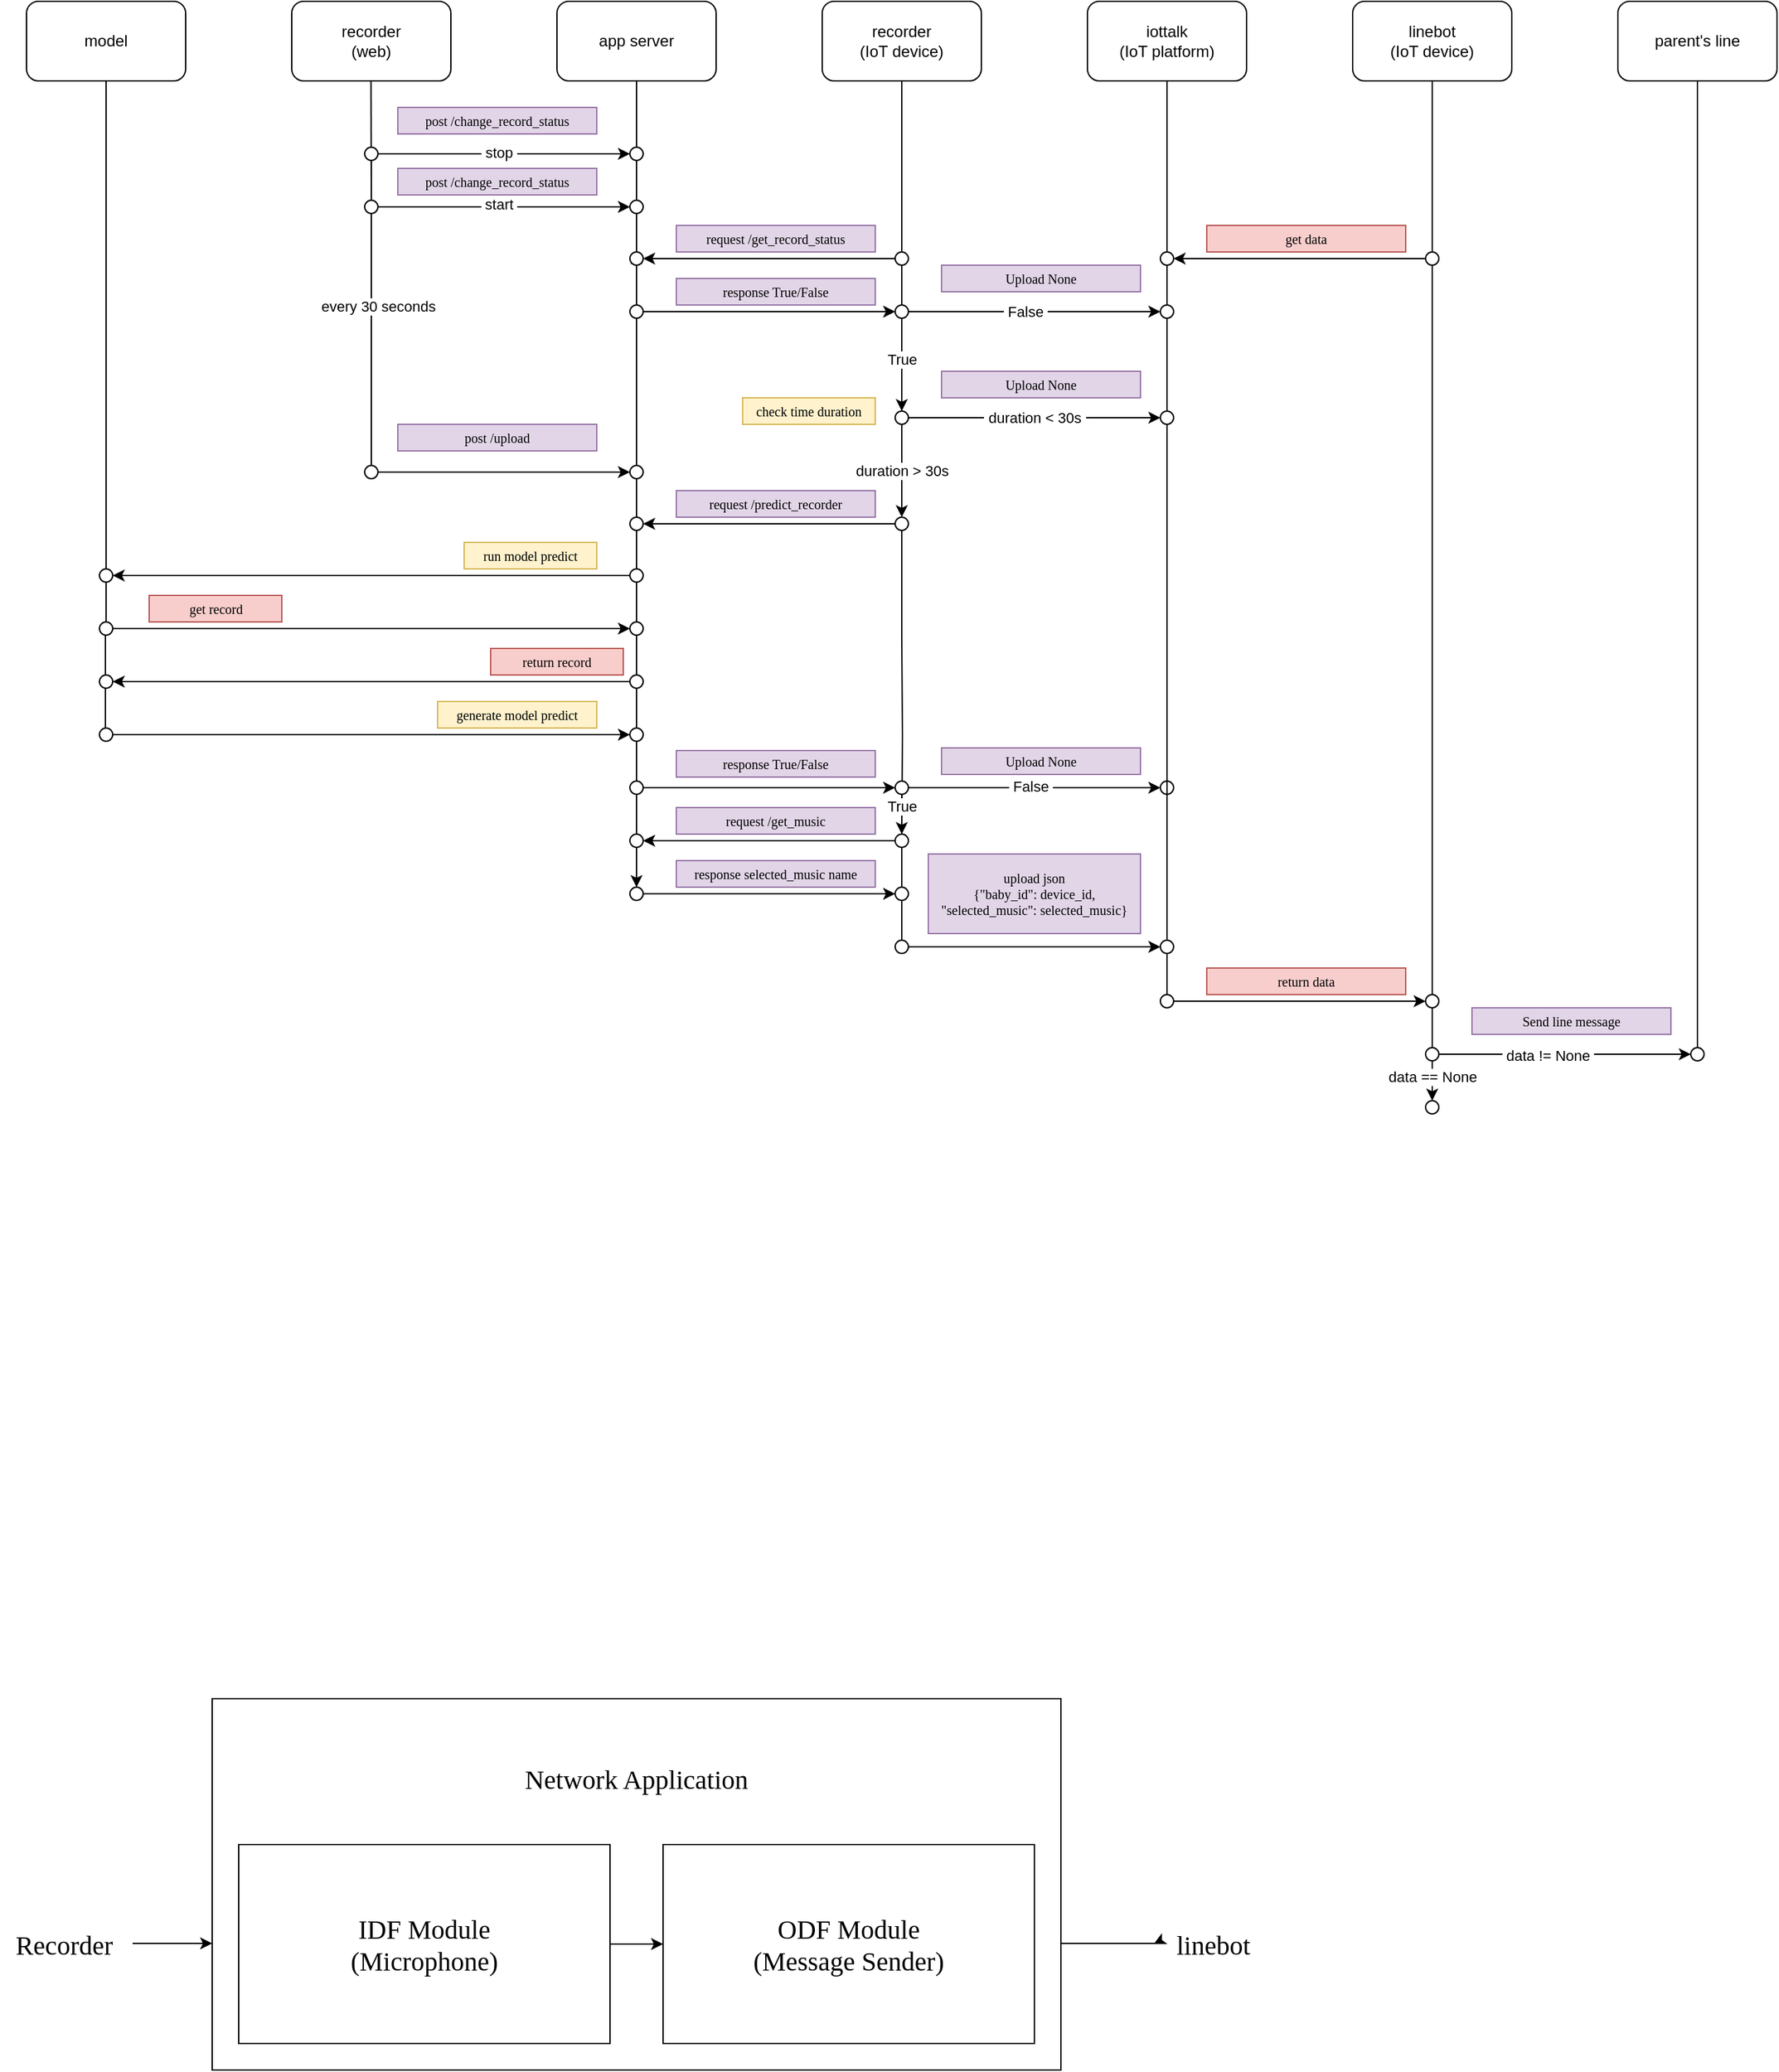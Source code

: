 <mxfile version="22.1.16" type="github">
  <diagram name="第 1 页" id="AM1pOyDXr0xeCYtkoIV7">
    <mxGraphModel dx="1816" dy="514" grid="1" gridSize="10" guides="1" tooltips="1" connect="1" arrows="1" fold="1" page="1" pageScale="1" pageWidth="827" pageHeight="1169" math="0" shadow="0">
      <root>
        <mxCell id="0" />
        <mxCell id="1" parent="0" />
        <mxCell id="ZWByFL8Ro4nNfFt7e3Mq-237" style="edgeStyle=orthogonalEdgeStyle;rounded=0;orthogonalLoop=1;jettySize=auto;html=1;exitX=0.5;exitY=1;exitDx=0;exitDy=0;entryX=0.5;entryY=0;entryDx=0;entryDy=0;endArrow=none;endFill=0;" parent="1" source="ZWByFL8Ro4nNfFt7e3Mq-28" target="ZWByFL8Ro4nNfFt7e3Mq-206" edge="1">
          <mxGeometry relative="1" as="geometry" />
        </mxCell>
        <mxCell id="ZWByFL8Ro4nNfFt7e3Mq-2" value="recorder&lt;br&gt;(IoT device)" style="rounded=1;whiteSpace=wrap;html=1;" parent="1" vertex="1">
          <mxGeometry x="140" y="120" width="120" height="60" as="geometry" />
        </mxCell>
        <mxCell id="ZWByFL8Ro4nNfFt7e3Mq-3" value="iottalk&lt;br&gt;(IoT platform)" style="rounded=1;whiteSpace=wrap;html=1;" parent="1" vertex="1">
          <mxGeometry x="340" y="120" width="120" height="60" as="geometry" />
        </mxCell>
        <mxCell id="ZWByFL8Ro4nNfFt7e3Mq-5" value="linebot&lt;br&gt;(IoT device)" style="rounded=1;whiteSpace=wrap;html=1;" parent="1" vertex="1">
          <mxGeometry x="540" y="120" width="120" height="60" as="geometry" />
        </mxCell>
        <mxCell id="ZWByFL8Ro4nNfFt7e3Mq-7" value="parent&#39;s line" style="rounded=1;whiteSpace=wrap;html=1;" parent="1" vertex="1">
          <mxGeometry x="740" y="120" width="120" height="60" as="geometry" />
        </mxCell>
        <mxCell id="ZWByFL8Ro4nNfFt7e3Mq-9" value="" style="endArrow=none;html=1;rounded=0;entryX=0.5;entryY=1;entryDx=0;entryDy=0;" parent="1" source="ZWByFL8Ro4nNfFt7e3Mq-144" target="ZWByFL8Ro4nNfFt7e3Mq-3" edge="1">
          <mxGeometry width="50" height="50" relative="1" as="geometry">
            <mxPoint x="400" y="360" as="sourcePoint" />
            <mxPoint x="410" y="190" as="targetPoint" />
          </mxGeometry>
        </mxCell>
        <mxCell id="ZWByFL8Ro4nNfFt7e3Mq-12" value="" style="endArrow=none;html=1;rounded=0;entryX=0.5;entryY=1;entryDx=0;entryDy=0;" parent="1" source="ZWByFL8Ro4nNfFt7e3Mq-14" edge="1">
          <mxGeometry width="50" height="50" relative="1" as="geometry">
            <mxPoint x="200" y="360" as="sourcePoint" />
            <mxPoint x="200" y="180" as="targetPoint" />
          </mxGeometry>
        </mxCell>
        <mxCell id="ZWByFL8Ro4nNfFt7e3Mq-32" value="" style="edgeStyle=orthogonalEdgeStyle;rounded=0;orthogonalLoop=1;jettySize=auto;html=1;" parent="1" source="ZWByFL8Ro4nNfFt7e3Mq-14" target="ZWByFL8Ro4nNfFt7e3Mq-31" edge="1">
          <mxGeometry relative="1" as="geometry" />
        </mxCell>
        <mxCell id="ZWByFL8Ro4nNfFt7e3Mq-14" value="" style="ellipse;whiteSpace=wrap;html=1;aspect=fixed;" parent="1" vertex="1">
          <mxGeometry x="195" y="309" width="10" height="10" as="geometry" />
        </mxCell>
        <mxCell id="ZWByFL8Ro4nNfFt7e3Mq-17" value="" style="endArrow=none;html=1;rounded=0;entryX=0.5;entryY=1;entryDx=0;entryDy=0;" parent="1" source="ZWByFL8Ro4nNfFt7e3Mq-124" target="ZWByFL8Ro4nNfFt7e3Mq-15" edge="1">
          <mxGeometry width="50" height="50" relative="1" as="geometry">
            <mxPoint x="400" y="398" as="sourcePoint" />
            <mxPoint x="400" y="298" as="targetPoint" />
          </mxGeometry>
        </mxCell>
        <mxCell id="ZWByFL8Ro4nNfFt7e3Mq-183" value="" style="edgeStyle=orthogonalEdgeStyle;rounded=0;orthogonalLoop=1;jettySize=auto;html=1;" parent="1" source="ZWByFL8Ro4nNfFt7e3Mq-15" target="ZWByFL8Ro4nNfFt7e3Mq-182" edge="1">
          <mxGeometry relative="1" as="geometry" />
        </mxCell>
        <mxCell id="ZWByFL8Ro4nNfFt7e3Mq-15" value="" style="ellipse;whiteSpace=wrap;html=1;aspect=fixed;" parent="1" vertex="1">
          <mxGeometry x="395" y="869" width="10" height="10" as="geometry" />
        </mxCell>
        <mxCell id="ZWByFL8Ro4nNfFt7e3Mq-18" value="app server" style="rounded=1;whiteSpace=wrap;html=1;" parent="1" vertex="1">
          <mxGeometry x="-60" y="120" width="120" height="60" as="geometry" />
        </mxCell>
        <mxCell id="ZWByFL8Ro4nNfFt7e3Mq-22" value="" style="endArrow=none;html=1;rounded=0;entryX=0.5;entryY=1;entryDx=0;entryDy=0;" parent="1" source="ZWByFL8Ro4nNfFt7e3Mq-201" edge="1">
          <mxGeometry width="50" height="50" relative="1" as="geometry">
            <mxPoint y="290" as="sourcePoint" />
            <mxPoint y="180" as="targetPoint" />
          </mxGeometry>
        </mxCell>
        <mxCell id="ZWByFL8Ro4nNfFt7e3Mq-23" value="" style="endArrow=none;html=1;rounded=0;entryX=0.5;entryY=1;entryDx=0;entryDy=0;" parent="1" source="ZWByFL8Ro4nNfFt7e3Mq-207" target="ZWByFL8Ro4nNfFt7e3Mq-24" edge="1">
          <mxGeometry width="50" height="50" relative="1" as="geometry">
            <mxPoint y="589" as="sourcePoint" />
            <mxPoint y="259" as="targetPoint" />
          </mxGeometry>
        </mxCell>
        <mxCell id="ZWByFL8Ro4nNfFt7e3Mq-38" value="" style="edgeStyle=orthogonalEdgeStyle;rounded=0;orthogonalLoop=1;jettySize=auto;html=1;" parent="1" source="ZWByFL8Ro4nNfFt7e3Mq-24" target="ZWByFL8Ro4nNfFt7e3Mq-37" edge="1">
          <mxGeometry relative="1" as="geometry" />
        </mxCell>
        <mxCell id="ZWByFL8Ro4nNfFt7e3Mq-25" value="recorder&lt;br&gt;(web)" style="rounded=1;whiteSpace=wrap;html=1;" parent="1" vertex="1">
          <mxGeometry x="-260" y="120" width="120" height="60" as="geometry" />
        </mxCell>
        <mxCell id="ZWByFL8Ro4nNfFt7e3Mq-27" value="" style="endArrow=none;html=1;rounded=0;entryX=0.5;entryY=1;entryDx=0;entryDy=0;" parent="1" source="ZWByFL8Ro4nNfFt7e3Mq-28" edge="1">
          <mxGeometry width="50" height="50" relative="1" as="geometry">
            <mxPoint x="-200" y="360" as="sourcePoint" />
            <mxPoint x="-200.24" y="180" as="targetPoint" />
          </mxGeometry>
        </mxCell>
        <mxCell id="ZWByFL8Ro4nNfFt7e3Mq-33" value="" style="endArrow=none;html=1;rounded=0;entryX=0.5;entryY=1;entryDx=0;entryDy=0;" parent="1" source="ZWByFL8Ro4nNfFt7e3Mq-24" target="ZWByFL8Ro4nNfFt7e3Mq-31" edge="1">
          <mxGeometry width="50" height="50" relative="1" as="geometry">
            <mxPoint y="369" as="sourcePoint" />
            <mxPoint y="259" as="targetPoint" />
          </mxGeometry>
        </mxCell>
        <mxCell id="ZWByFL8Ro4nNfFt7e3Mq-43" style="edgeStyle=orthogonalEdgeStyle;rounded=0;orthogonalLoop=1;jettySize=auto;html=1;exitX=0;exitY=1;exitDx=0;exitDy=0;" parent="1" source="ZWByFL8Ro4nNfFt7e3Mq-31" edge="1">
          <mxGeometry relative="1" as="geometry">
            <mxPoint y="309" as="targetPoint" />
          </mxGeometry>
        </mxCell>
        <mxCell id="ZWByFL8Ro4nNfFt7e3Mq-31" value="" style="ellipse;whiteSpace=wrap;html=1;aspect=fixed;" parent="1" vertex="1">
          <mxGeometry x="-5" y="309" width="10" height="10" as="geometry" />
        </mxCell>
        <mxCell id="ZWByFL8Ro4nNfFt7e3Mq-36" value="request&amp;nbsp;/get_record_status" style="rounded=0;whiteSpace=wrap;html=1;fillColor=#e1d5e7;strokeColor=#9673a6;fontFamily=Comic Sans MS;fontSize=10;" parent="1" vertex="1">
          <mxGeometry x="30" y="289" width="150" height="20" as="geometry" />
        </mxCell>
        <mxCell id="ZWByFL8Ro4nNfFt7e3Mq-41" value="" style="rounded=0;orthogonalLoop=1;jettySize=auto;html=1;endArrow=none;endFill=0;" parent="1" source="ZWByFL8Ro4nNfFt7e3Mq-37" target="ZWByFL8Ro4nNfFt7e3Mq-40" edge="1">
          <mxGeometry relative="1" as="geometry" />
        </mxCell>
        <mxCell id="ZWByFL8Ro4nNfFt7e3Mq-47" value="" style="edgeStyle=orthogonalEdgeStyle;rounded=0;orthogonalLoop=1;jettySize=auto;html=1;" parent="1" source="ZWByFL8Ro4nNfFt7e3Mq-37" target="ZWByFL8Ro4nNfFt7e3Mq-40" edge="1">
          <mxGeometry relative="1" as="geometry" />
        </mxCell>
        <mxCell id="ZWByFL8Ro4nNfFt7e3Mq-48" value="&amp;nbsp;True&amp;nbsp;" style="edgeLabel;html=1;align=center;verticalAlign=middle;resizable=0;points=[];" parent="ZWByFL8Ro4nNfFt7e3Mq-47" vertex="1" connectable="0">
          <mxGeometry x="0.286" y="-1" relative="1" as="geometry">
            <mxPoint x="1" y="-14" as="offset" />
          </mxGeometry>
        </mxCell>
        <mxCell id="ZWByFL8Ro4nNfFt7e3Mq-173" style="edgeStyle=orthogonalEdgeStyle;rounded=0;orthogonalLoop=1;jettySize=auto;html=1;entryX=0.5;entryY=1;entryDx=0;entryDy=0;endArrow=none;endFill=0;" parent="1" source="ZWByFL8Ro4nNfFt7e3Mq-37" target="ZWByFL8Ro4nNfFt7e3Mq-14" edge="1">
          <mxGeometry relative="1" as="geometry" />
        </mxCell>
        <mxCell id="ZWByFL8Ro4nNfFt7e3Mq-175" value="" style="edgeStyle=orthogonalEdgeStyle;rounded=0;orthogonalLoop=1;jettySize=auto;html=1;" parent="1" source="ZWByFL8Ro4nNfFt7e3Mq-37" target="ZWByFL8Ro4nNfFt7e3Mq-174" edge="1">
          <mxGeometry relative="1" as="geometry" />
        </mxCell>
        <mxCell id="ZWByFL8Ro4nNfFt7e3Mq-177" value="&amp;nbsp;False&amp;nbsp;" style="edgeLabel;html=1;align=center;verticalAlign=middle;resizable=0;points=[];" parent="ZWByFL8Ro4nNfFt7e3Mq-175" vertex="1" connectable="0">
          <mxGeometry x="-0.074" relative="1" as="geometry">
            <mxPoint as="offset" />
          </mxGeometry>
        </mxCell>
        <mxCell id="ZWByFL8Ro4nNfFt7e3Mq-37" value="" style="ellipse;whiteSpace=wrap;html=1;aspect=fixed;" parent="1" vertex="1">
          <mxGeometry x="195" y="349" width="10" height="10" as="geometry" />
        </mxCell>
        <mxCell id="ZWByFL8Ro4nNfFt7e3Mq-50" value="" style="edgeStyle=orthogonalEdgeStyle;rounded=0;orthogonalLoop=1;jettySize=auto;html=1;" parent="1" source="ZWByFL8Ro4nNfFt7e3Mq-40" target="ZWByFL8Ro4nNfFt7e3Mq-49" edge="1">
          <mxGeometry relative="1" as="geometry" />
        </mxCell>
        <mxCell id="ZWByFL8Ro4nNfFt7e3Mq-58" value="&amp;nbsp;duration &amp;gt; 30s&amp;nbsp;" style="edgeLabel;html=1;align=center;verticalAlign=middle;resizable=0;points=[];" parent="ZWByFL8Ro4nNfFt7e3Mq-50" vertex="1" connectable="0">
          <mxGeometry x="-0.018" relative="1" as="geometry">
            <mxPoint as="offset" />
          </mxGeometry>
        </mxCell>
        <mxCell id="ZWByFL8Ro4nNfFt7e3Mq-54" value="" style="edgeStyle=orthogonalEdgeStyle;rounded=0;orthogonalLoop=1;jettySize=auto;html=1;" parent="1" source="ZWByFL8Ro4nNfFt7e3Mq-40" target="ZWByFL8Ro4nNfFt7e3Mq-53" edge="1">
          <mxGeometry relative="1" as="geometry" />
        </mxCell>
        <mxCell id="ZWByFL8Ro4nNfFt7e3Mq-56" value="&amp;nbsp;duration &amp;lt; 30s&amp;nbsp;" style="edgeLabel;html=1;align=center;verticalAlign=middle;resizable=0;points=[];" parent="ZWByFL8Ro4nNfFt7e3Mq-54" vertex="1" connectable="0">
          <mxGeometry x="0.346" relative="1" as="geometry">
            <mxPoint x="-33" as="offset" />
          </mxGeometry>
        </mxCell>
        <mxCell id="ZWByFL8Ro4nNfFt7e3Mq-40" value="" style="ellipse;whiteSpace=wrap;html=1;aspect=fixed;" parent="1" vertex="1">
          <mxGeometry x="195" y="429" width="10" height="10" as="geometry" />
        </mxCell>
        <mxCell id="ZWByFL8Ro4nNfFt7e3Mq-44" value="" style="endArrow=none;html=1;rounded=0;entryX=0.5;entryY=1;entryDx=0;entryDy=0;" parent="1" target="ZWByFL8Ro4nNfFt7e3Mq-24" edge="1">
          <mxGeometry width="50" height="50" relative="1" as="geometry">
            <mxPoint y="369" as="sourcePoint" />
            <mxPoint y="319" as="targetPoint" />
          </mxGeometry>
        </mxCell>
        <mxCell id="ZWByFL8Ro4nNfFt7e3Mq-24" value="" style="ellipse;whiteSpace=wrap;html=1;aspect=fixed;" parent="1" vertex="1">
          <mxGeometry x="-5" y="349" width="10" height="10" as="geometry" />
        </mxCell>
        <mxCell id="ZWByFL8Ro4nNfFt7e3Mq-45" value="response True/False" style="rounded=0;whiteSpace=wrap;html=1;fillColor=#e1d5e7;strokeColor=#9673a6;fontFamily=Comic Sans MS;fontSize=10;" parent="1" vertex="1">
          <mxGeometry x="30" y="329" width="150" height="20" as="geometry" />
        </mxCell>
        <mxCell id="ZWByFL8Ro4nNfFt7e3Mq-60" value="" style="edgeStyle=orthogonalEdgeStyle;rounded=0;orthogonalLoop=1;jettySize=auto;html=1;endArrow=none;endFill=0;" parent="1" source="ZWByFL8Ro4nNfFt7e3Mq-106" edge="1">
          <mxGeometry relative="1" as="geometry">
            <mxPoint x="200" y="818" as="targetPoint" />
          </mxGeometry>
        </mxCell>
        <mxCell id="ZWByFL8Ro4nNfFt7e3Mq-62" value="" style="edgeStyle=orthogonalEdgeStyle;rounded=0;orthogonalLoop=1;jettySize=auto;html=1;" parent="1" source="ZWByFL8Ro4nNfFt7e3Mq-49" target="ZWByFL8Ro4nNfFt7e3Mq-61" edge="1">
          <mxGeometry relative="1" as="geometry" />
        </mxCell>
        <mxCell id="ZWByFL8Ro4nNfFt7e3Mq-49" value="" style="ellipse;whiteSpace=wrap;html=1;aspect=fixed;" parent="1" vertex="1">
          <mxGeometry x="195" y="509" width="10" height="10" as="geometry" />
        </mxCell>
        <mxCell id="ZWByFL8Ro4nNfFt7e3Mq-55" value="check time duration" style="rounded=0;whiteSpace=wrap;html=1;fillColor=#fff2cc;strokeColor=#d6b656;fontFamily=Comic Sans MS;fontSize=10;" parent="1" vertex="1">
          <mxGeometry x="80" y="419" width="100" height="20" as="geometry" />
        </mxCell>
        <mxCell id="ZWByFL8Ro4nNfFt7e3Mq-63" value="" style="endArrow=none;html=1;rounded=0;entryX=0.5;entryY=1;entryDx=0;entryDy=0;" parent="1" source="ZWByFL8Ro4nNfFt7e3Mq-137" target="ZWByFL8Ro4nNfFt7e3Mq-61" edge="1">
          <mxGeometry width="50" height="50" relative="1" as="geometry">
            <mxPoint y="749" as="sourcePoint" />
            <mxPoint y="359" as="targetPoint" />
          </mxGeometry>
        </mxCell>
        <mxCell id="ZWByFL8Ro4nNfFt7e3Mq-61" value="" style="ellipse;whiteSpace=wrap;html=1;aspect=fixed;" parent="1" vertex="1">
          <mxGeometry x="-5" y="509" width="10" height="10" as="geometry" />
        </mxCell>
        <mxCell id="ZWByFL8Ro4nNfFt7e3Mq-65" value="request&amp;nbsp;/predict_recorder" style="rounded=0;whiteSpace=wrap;html=1;fillColor=#e1d5e7;strokeColor=#9673a6;fontFamily=Comic Sans MS;fontSize=10;" parent="1" vertex="1">
          <mxGeometry x="30" y="489" width="150" height="20" as="geometry" />
        </mxCell>
        <mxCell id="ZWByFL8Ro4nNfFt7e3Mq-76" value="" style="edgeStyle=orthogonalEdgeStyle;rounded=0;orthogonalLoop=1;jettySize=auto;html=1;" parent="1" source="ZWByFL8Ro4nNfFt7e3Mq-67" target="ZWByFL8Ro4nNfFt7e3Mq-75" edge="1">
          <mxGeometry relative="1" as="geometry" />
        </mxCell>
        <mxCell id="ZWByFL8Ro4nNfFt7e3Mq-67" value="" style="ellipse;whiteSpace=wrap;html=1;aspect=fixed;" parent="1" vertex="1">
          <mxGeometry x="-5" y="548" width="10" height="10" as="geometry" />
        </mxCell>
        <mxCell id="ZWByFL8Ro4nNfFt7e3Mq-70" value="" style="edgeStyle=orthogonalEdgeStyle;rounded=0;orthogonalLoop=1;jettySize=auto;html=1;endArrow=none;endFill=0;" parent="1" source="ZWByFL8Ro4nNfFt7e3Mq-49" edge="1">
          <mxGeometry relative="1" as="geometry">
            <mxPoint x="200" y="479" as="sourcePoint" />
            <mxPoint x="200" y="599" as="targetPoint" />
          </mxGeometry>
        </mxCell>
        <mxCell id="ZWByFL8Ro4nNfFt7e3Mq-72" value="model" style="whiteSpace=wrap;html=1;rounded=1;" parent="1" vertex="1">
          <mxGeometry x="-460" y="120" width="120" height="60" as="geometry" />
        </mxCell>
        <mxCell id="ZWByFL8Ro4nNfFt7e3Mq-74" value="" style="endArrow=none;html=1;rounded=0;entryX=0.5;entryY=1;entryDx=0;entryDy=0;" parent="1" source="ZWByFL8Ro4nNfFt7e3Mq-75" target="ZWByFL8Ro4nNfFt7e3Mq-72" edge="1">
          <mxGeometry width="50" height="50" relative="1" as="geometry">
            <mxPoint x="-400" y="480" as="sourcePoint" />
            <mxPoint x="-360" y="180" as="targetPoint" />
          </mxGeometry>
        </mxCell>
        <mxCell id="ZWByFL8Ro4nNfFt7e3Mq-238" style="edgeStyle=orthogonalEdgeStyle;rounded=0;orthogonalLoop=1;jettySize=auto;html=1;entryX=0.5;entryY=0;entryDx=0;entryDy=0;endArrow=none;endFill=0;" parent="1" source="ZWByFL8Ro4nNfFt7e3Mq-75" target="ZWByFL8Ro4nNfFt7e3Mq-80" edge="1">
          <mxGeometry relative="1" as="geometry" />
        </mxCell>
        <mxCell id="ZWByFL8Ro4nNfFt7e3Mq-75" value="" style="ellipse;whiteSpace=wrap;html=1;aspect=fixed;" parent="1" vertex="1">
          <mxGeometry x="-405" y="548" width="10" height="10" as="geometry" />
        </mxCell>
        <mxCell id="ZWByFL8Ro4nNfFt7e3Mq-79" value="run model predict" style="rounded=0;whiteSpace=wrap;html=1;fillColor=#fff2cc;strokeColor=#d6b656;fontFamily=Comic Sans MS;fontSize=10;" parent="1" vertex="1">
          <mxGeometry x="-130" y="528" width="100" height="20" as="geometry" />
        </mxCell>
        <mxCell id="ZWByFL8Ro4nNfFt7e3Mq-138" style="edgeStyle=orthogonalEdgeStyle;rounded=0;orthogonalLoop=1;jettySize=auto;html=1;entryX=0;entryY=0.5;entryDx=0;entryDy=0;" parent="1" source="ZWByFL8Ro4nNfFt7e3Mq-80" target="ZWByFL8Ro4nNfFt7e3Mq-137" edge="1">
          <mxGeometry relative="1" as="geometry" />
        </mxCell>
        <mxCell id="ZWByFL8Ro4nNfFt7e3Mq-80" value="" style="ellipse;whiteSpace=wrap;html=1;aspect=fixed;" parent="1" vertex="1">
          <mxGeometry x="-405" y="588" width="10" height="10" as="geometry" />
        </mxCell>
        <mxCell id="ZWByFL8Ro4nNfFt7e3Mq-85" value="get record" style="rounded=0;whiteSpace=wrap;html=1;fillColor=#f8cecc;strokeColor=#b85450;fontFamily=Comic Sans MS;fontSize=10;" parent="1" vertex="1">
          <mxGeometry x="-367.5" y="568" width="100" height="20" as="geometry" />
        </mxCell>
        <mxCell id="ZWByFL8Ro4nNfFt7e3Mq-89" value="return record" style="rounded=0;whiteSpace=wrap;html=1;fillColor=#f8cecc;strokeColor=#b85450;fontFamily=Comic Sans MS;fontSize=10;" parent="1" vertex="1">
          <mxGeometry x="-110" y="608" width="100" height="20" as="geometry" />
        </mxCell>
        <mxCell id="ZWByFL8Ro4nNfFt7e3Mq-93" value="" style="edgeStyle=orthogonalEdgeStyle;rounded=0;orthogonalLoop=1;jettySize=auto;html=1;" parent="1" source="ZWByFL8Ro4nNfFt7e3Mq-91" target="ZWByFL8Ro4nNfFt7e3Mq-92" edge="1">
          <mxGeometry relative="1" as="geometry" />
        </mxCell>
        <mxCell id="ZWByFL8Ro4nNfFt7e3Mq-91" value="" style="ellipse;whiteSpace=wrap;html=1;aspect=fixed;" parent="1" vertex="1">
          <mxGeometry x="-405" y="668" width="10" height="10" as="geometry" />
        </mxCell>
        <mxCell id="ZWByFL8Ro4nNfFt7e3Mq-94" value="" style="endArrow=none;html=1;rounded=0;entryX=0.5;entryY=1;entryDx=0;entryDy=0;" parent="1" source="ZWByFL8Ro4nNfFt7e3Mq-110" target="ZWByFL8Ro4nNfFt7e3Mq-64" edge="1">
          <mxGeometry width="50" height="50" relative="1" as="geometry">
            <mxPoint y="788" as="sourcePoint" />
            <mxPoint y="518" as="targetPoint" />
          </mxGeometry>
        </mxCell>
        <mxCell id="ZWByFL8Ro4nNfFt7e3Mq-99" value="" style="edgeStyle=orthogonalEdgeStyle;rounded=0;orthogonalLoop=1;jettySize=auto;html=1;" parent="1" source="ZWByFL8Ro4nNfFt7e3Mq-64" target="ZWByFL8Ro4nNfFt7e3Mq-98" edge="1">
          <mxGeometry relative="1" as="geometry" />
        </mxCell>
        <mxCell id="ZWByFL8Ro4nNfFt7e3Mq-64" value="" style="ellipse;whiteSpace=wrap;html=1;aspect=fixed;" parent="1" vertex="1">
          <mxGeometry x="-5" y="708" width="10" height="10" as="geometry" />
        </mxCell>
        <mxCell id="ZWByFL8Ro4nNfFt7e3Mq-96" value="" style="endArrow=none;html=1;rounded=0;entryX=0.5;entryY=1;entryDx=0;entryDy=0;" parent="1" source="ZWByFL8Ro4nNfFt7e3Mq-64" target="ZWByFL8Ro4nNfFt7e3Mq-92" edge="1">
          <mxGeometry width="50" height="50" relative="1" as="geometry">
            <mxPoint y="718" as="sourcePoint" />
            <mxPoint y="518" as="targetPoint" />
          </mxGeometry>
        </mxCell>
        <mxCell id="ZWByFL8Ro4nNfFt7e3Mq-92" value="" style="ellipse;whiteSpace=wrap;html=1;aspect=fixed;" parent="1" vertex="1">
          <mxGeometry x="-5" y="668" width="10" height="10" as="geometry" />
        </mxCell>
        <mxCell id="ZWByFL8Ro4nNfFt7e3Mq-97" value="generate model predict" style="rounded=0;whiteSpace=wrap;html=1;fillColor=#fff2cc;strokeColor=#d6b656;fontFamily=Comic Sans MS;fontSize=10;" parent="1" vertex="1">
          <mxGeometry x="-150" y="648" width="120" height="20" as="geometry" />
        </mxCell>
        <mxCell id="ZWByFL8Ro4nNfFt7e3Mq-107" value="" style="edgeStyle=orthogonalEdgeStyle;rounded=0;orthogonalLoop=1;jettySize=auto;html=1;" parent="1" source="ZWByFL8Ro4nNfFt7e3Mq-98" target="ZWByFL8Ro4nNfFt7e3Mq-106" edge="1">
          <mxGeometry relative="1" as="geometry" />
        </mxCell>
        <mxCell id="ZWByFL8Ro4nNfFt7e3Mq-102" value="response True/False" style="rounded=0;whiteSpace=wrap;html=1;fillColor=#e1d5e7;strokeColor=#9673a6;fontFamily=Comic Sans MS;fontSize=10;" parent="1" vertex="1">
          <mxGeometry x="30" y="685" width="150" height="20" as="geometry" />
        </mxCell>
        <mxCell id="ZWByFL8Ro4nNfFt7e3Mq-86" value="" style="ellipse;whiteSpace=wrap;html=1;aspect=fixed;" parent="1" vertex="1">
          <mxGeometry x="-405" y="628" width="10" height="10" as="geometry" />
        </mxCell>
        <mxCell id="ZWByFL8Ro4nNfFt7e3Mq-108" value="" style="edgeStyle=orthogonalEdgeStyle;rounded=0;orthogonalLoop=1;jettySize=auto;html=1;endArrow=none;endFill=0;" parent="1" target="ZWByFL8Ro4nNfFt7e3Mq-106" edge="1">
          <mxGeometry relative="1" as="geometry">
            <mxPoint x="200" y="598" as="sourcePoint" />
            <mxPoint x="200" y="818" as="targetPoint" />
          </mxGeometry>
        </mxCell>
        <mxCell id="ZWByFL8Ro4nNfFt7e3Mq-109" value="&amp;nbsp;True&amp;nbsp;" style="edgeLabel;html=1;align=center;verticalAlign=middle;resizable=0;points=[];" parent="ZWByFL8Ro4nNfFt7e3Mq-108" vertex="1" connectable="0">
          <mxGeometry x="0.718" relative="1" as="geometry">
            <mxPoint as="offset" />
          </mxGeometry>
        </mxCell>
        <mxCell id="ZWByFL8Ro4nNfFt7e3Mq-111" value="" style="edgeStyle=orthogonalEdgeStyle;rounded=0;orthogonalLoop=1;jettySize=auto;html=1;" parent="1" source="ZWByFL8Ro4nNfFt7e3Mq-106" target="ZWByFL8Ro4nNfFt7e3Mq-110" edge="1">
          <mxGeometry relative="1" as="geometry" />
        </mxCell>
        <mxCell id="ZWByFL8Ro4nNfFt7e3Mq-106" value="" style="ellipse;whiteSpace=wrap;html=1;aspect=fixed;" parent="1" vertex="1">
          <mxGeometry x="195" y="748" width="10" height="10" as="geometry" />
        </mxCell>
        <mxCell id="ZWByFL8Ro4nNfFt7e3Mq-163" value="" style="edgeStyle=orthogonalEdgeStyle;rounded=0;orthogonalLoop=1;jettySize=auto;html=1;" parent="1" source="ZWByFL8Ro4nNfFt7e3Mq-98" target="ZWByFL8Ro4nNfFt7e3Mq-162" edge="1">
          <mxGeometry relative="1" as="geometry" />
        </mxCell>
        <mxCell id="ZWByFL8Ro4nNfFt7e3Mq-165" value="&amp;nbsp;False&amp;nbsp;" style="edgeLabel;html=1;align=center;verticalAlign=middle;resizable=0;points=[];" parent="ZWByFL8Ro4nNfFt7e3Mq-163" vertex="1" connectable="0">
          <mxGeometry x="-0.03" y="1" relative="1" as="geometry">
            <mxPoint as="offset" />
          </mxGeometry>
        </mxCell>
        <mxCell id="ZWByFL8Ro4nNfFt7e3Mq-98" value="" style="ellipse;whiteSpace=wrap;html=1;aspect=fixed;" parent="1" vertex="1">
          <mxGeometry x="195" y="708" width="10" height="10" as="geometry" />
        </mxCell>
        <mxCell id="ZWByFL8Ro4nNfFt7e3Mq-112" value="" style="endArrow=none;html=1;rounded=0;entryX=0.5;entryY=1;entryDx=0;entryDy=0;" parent="1" target="ZWByFL8Ro4nNfFt7e3Mq-110" edge="1">
          <mxGeometry width="50" height="50" relative="1" as="geometry">
            <mxPoint y="788" as="sourcePoint" />
            <mxPoint y="718" as="targetPoint" />
          </mxGeometry>
        </mxCell>
        <mxCell id="ZWByFL8Ro4nNfFt7e3Mq-115" value="" style="edgeStyle=orthogonalEdgeStyle;rounded=0;orthogonalLoop=1;jettySize=auto;html=1;" parent="1" source="ZWByFL8Ro4nNfFt7e3Mq-110" target="ZWByFL8Ro4nNfFt7e3Mq-114" edge="1">
          <mxGeometry relative="1" as="geometry" />
        </mxCell>
        <mxCell id="ZWByFL8Ro4nNfFt7e3Mq-110" value="" style="ellipse;whiteSpace=wrap;html=1;aspect=fixed;" parent="1" vertex="1">
          <mxGeometry x="-5" y="748" width="10" height="10" as="geometry" />
        </mxCell>
        <mxCell id="ZWByFL8Ro4nNfFt7e3Mq-113" value="request&amp;nbsp;/get_music" style="rounded=0;whiteSpace=wrap;html=1;fillColor=#e1d5e7;strokeColor=#9673a6;fontFamily=Comic Sans MS;fontSize=10;" parent="1" vertex="1">
          <mxGeometry x="30" y="728" width="150" height="20" as="geometry" />
        </mxCell>
        <mxCell id="ZWByFL8Ro4nNfFt7e3Mq-117" value="" style="edgeStyle=orthogonalEdgeStyle;rounded=0;orthogonalLoop=1;jettySize=auto;html=1;" parent="1" source="ZWByFL8Ro4nNfFt7e3Mq-114" target="ZWByFL8Ro4nNfFt7e3Mq-116" edge="1">
          <mxGeometry relative="1" as="geometry" />
        </mxCell>
        <mxCell id="ZWByFL8Ro4nNfFt7e3Mq-114" value="" style="ellipse;whiteSpace=wrap;html=1;aspect=fixed;" parent="1" vertex="1">
          <mxGeometry x="-5" y="788" width="10" height="10" as="geometry" />
        </mxCell>
        <mxCell id="ZWByFL8Ro4nNfFt7e3Mq-120" value="" style="edgeStyle=orthogonalEdgeStyle;rounded=0;orthogonalLoop=1;jettySize=auto;html=1;endArrow=none;endFill=0;" parent="1" source="ZWByFL8Ro4nNfFt7e3Mq-116" target="ZWByFL8Ro4nNfFt7e3Mq-119" edge="1">
          <mxGeometry relative="1" as="geometry" />
        </mxCell>
        <mxCell id="ZWByFL8Ro4nNfFt7e3Mq-116" value="" style="ellipse;whiteSpace=wrap;html=1;aspect=fixed;" parent="1" vertex="1">
          <mxGeometry x="195" y="788" width="10" height="10" as="geometry" />
        </mxCell>
        <mxCell id="ZWByFL8Ro4nNfFt7e3Mq-118" value="response&amp;nbsp;selected_music name" style="rounded=0;whiteSpace=wrap;html=1;fillColor=#e1d5e7;strokeColor=#9673a6;fontFamily=Comic Sans MS;fontSize=10;" parent="1" vertex="1">
          <mxGeometry x="30" y="768" width="150" height="20" as="geometry" />
        </mxCell>
        <mxCell id="ZWByFL8Ro4nNfFt7e3Mq-125" value="" style="edgeStyle=orthogonalEdgeStyle;rounded=0;orthogonalLoop=1;jettySize=auto;html=1;" parent="1" source="ZWByFL8Ro4nNfFt7e3Mq-119" target="ZWByFL8Ro4nNfFt7e3Mq-124" edge="1">
          <mxGeometry relative="1" as="geometry" />
        </mxCell>
        <mxCell id="ZWByFL8Ro4nNfFt7e3Mq-119" value="" style="ellipse;whiteSpace=wrap;html=1;aspect=fixed;" parent="1" vertex="1">
          <mxGeometry x="195" y="828" width="10" height="10" as="geometry" />
        </mxCell>
        <mxCell id="ZWByFL8Ro4nNfFt7e3Mq-126" value="" style="endArrow=none;html=1;rounded=0;entryX=0.5;entryY=1;entryDx=0;entryDy=0;" parent="1" target="ZWByFL8Ro4nNfFt7e3Mq-124" edge="1">
          <mxGeometry width="50" height="50" relative="1" as="geometry">
            <mxPoint x="400" y="359" as="sourcePoint" />
            <mxPoint x="400" y="859" as="targetPoint" />
          </mxGeometry>
        </mxCell>
        <mxCell id="ZWByFL8Ro4nNfFt7e3Mq-127" value="upload json&lt;br&gt;{&quot;baby_id&quot;: device_id, &quot;selected_music&quot;: selected_music}" style="rounded=0;whiteSpace=wrap;html=1;fillColor=#e1d5e7;strokeColor=#9673a6;fontFamily=Comic Sans MS;fontSize=10;" parent="1" vertex="1">
          <mxGeometry x="220" y="763" width="160" height="60" as="geometry" />
        </mxCell>
        <mxCell id="ZWByFL8Ro4nNfFt7e3Mq-136" value="" style="endArrow=none;html=1;rounded=0;entryX=0.5;entryY=1;entryDx=0;entryDy=0;" parent="1" source="ZWByFL8Ro4nNfFt7e3Mq-59" target="ZWByFL8Ro4nNfFt7e3Mq-137" edge="1">
          <mxGeometry width="50" height="50" relative="1" as="geometry">
            <mxPoint y="668" as="sourcePoint" />
            <mxPoint y="518" as="targetPoint" />
          </mxGeometry>
        </mxCell>
        <mxCell id="ZWByFL8Ro4nNfFt7e3Mq-137" value="" style="ellipse;whiteSpace=wrap;html=1;aspect=fixed;" parent="1" vertex="1">
          <mxGeometry x="-5" y="588" width="10" height="10" as="geometry" />
        </mxCell>
        <mxCell id="ZWByFL8Ro4nNfFt7e3Mq-139" value="" style="endArrow=none;html=1;rounded=0;entryX=0.5;entryY=1;entryDx=0;entryDy=0;" parent="1" source="ZWByFL8Ro4nNfFt7e3Mq-92" target="ZWByFL8Ro4nNfFt7e3Mq-59" edge="1">
          <mxGeometry width="50" height="50" relative="1" as="geometry">
            <mxPoint y="668" as="sourcePoint" />
            <mxPoint y="598" as="targetPoint" />
          </mxGeometry>
        </mxCell>
        <mxCell id="ZWByFL8Ro4nNfFt7e3Mq-140" style="edgeStyle=orthogonalEdgeStyle;rounded=0;orthogonalLoop=1;jettySize=auto;html=1;entryX=1;entryY=0.5;entryDx=0;entryDy=0;" parent="1" source="ZWByFL8Ro4nNfFt7e3Mq-59" target="ZWByFL8Ro4nNfFt7e3Mq-86" edge="1">
          <mxGeometry relative="1" as="geometry" />
        </mxCell>
        <mxCell id="ZWByFL8Ro4nNfFt7e3Mq-59" value="" style="ellipse;whiteSpace=wrap;html=1;aspect=fixed;" parent="1" vertex="1">
          <mxGeometry x="-5" y="628" width="10" height="10" as="geometry" />
        </mxCell>
        <mxCell id="ZWByFL8Ro4nNfFt7e3Mq-143" value="" style="edgeStyle=orthogonalEdgeStyle;rounded=0;orthogonalLoop=1;jettySize=auto;html=1;endArrow=none;endFill=0;" parent="1" source="ZWByFL8Ro4nNfFt7e3Mq-5" target="ZWByFL8Ro4nNfFt7e3Mq-141" edge="1">
          <mxGeometry relative="1" as="geometry">
            <mxPoint x="600" y="180" as="sourcePoint" />
            <mxPoint x="600" y="800" as="targetPoint" />
          </mxGeometry>
        </mxCell>
        <mxCell id="ZWByFL8Ro4nNfFt7e3Mq-145" value="" style="edgeStyle=orthogonalEdgeStyle;rounded=0;orthogonalLoop=1;jettySize=auto;html=1;" parent="1" source="ZWByFL8Ro4nNfFt7e3Mq-141" target="ZWByFL8Ro4nNfFt7e3Mq-144" edge="1">
          <mxGeometry relative="1" as="geometry" />
        </mxCell>
        <mxCell id="ZWByFL8Ro4nNfFt7e3Mq-141" value="" style="ellipse;whiteSpace=wrap;html=1;rounded=1;" parent="1" vertex="1">
          <mxGeometry x="595" y="309" width="10" height="10" as="geometry" />
        </mxCell>
        <mxCell id="ZWByFL8Ro4nNfFt7e3Mq-146" value="" style="endArrow=none;html=1;rounded=0;entryX=0.5;entryY=1;entryDx=0;entryDy=0;" parent="1" source="ZWByFL8Ro4nNfFt7e3Mq-174" target="ZWByFL8Ro4nNfFt7e3Mq-144" edge="1">
          <mxGeometry width="50" height="50" relative="1" as="geometry">
            <mxPoint x="400" y="849" as="sourcePoint" />
            <mxPoint x="400" y="259" as="targetPoint" />
          </mxGeometry>
        </mxCell>
        <mxCell id="ZWByFL8Ro4nNfFt7e3Mq-144" value="" style="ellipse;whiteSpace=wrap;html=1;rounded=1;" parent="1" vertex="1">
          <mxGeometry x="395" y="309" width="10" height="10" as="geometry" />
        </mxCell>
        <mxCell id="ZWByFL8Ro4nNfFt7e3Mq-147" value="get data" style="rounded=0;whiteSpace=wrap;html=1;fillColor=#f8cecc;strokeColor=#b85450;fontFamily=Comic Sans MS;fontSize=10;" parent="1" vertex="1">
          <mxGeometry x="430" y="289" width="150" height="20" as="geometry" />
        </mxCell>
        <mxCell id="ZWByFL8Ro4nNfFt7e3Mq-149" value="" style="endArrow=none;html=1;rounded=0;entryX=0.5;entryY=1;entryDx=0;entryDy=0;" parent="1" source="ZWByFL8Ro4nNfFt7e3Mq-162" edge="1">
          <mxGeometry width="50" height="50" relative="1" as="geometry">
            <mxPoint x="400" y="888" as="sourcePoint" />
            <mxPoint x="400" y="859" as="targetPoint" />
          </mxGeometry>
        </mxCell>
        <mxCell id="ZWByFL8Ro4nNfFt7e3Mq-155" value="" style="edgeStyle=orthogonalEdgeStyle;rounded=0;orthogonalLoop=1;jettySize=auto;html=1;entryX=0.5;entryY=1;entryDx=0;entryDy=0;endArrow=none;endFill=0;" parent="1" source="ZWByFL8Ro4nNfFt7e3Mq-182" target="ZWByFL8Ro4nNfFt7e3Mq-141" edge="1">
          <mxGeometry relative="1" as="geometry">
            <mxPoint x="600" y="899" as="sourcePoint" />
            <Array as="points">
              <mxPoint x="600" y="329" />
            </Array>
          </mxGeometry>
        </mxCell>
        <mxCell id="ZWByFL8Ro4nNfFt7e3Mq-153" value="return data" style="rounded=0;whiteSpace=wrap;html=1;fillColor=#f8cecc;strokeColor=#b85450;fontFamily=Comic Sans MS;fontSize=10;" parent="1" vertex="1">
          <mxGeometry x="430" y="849" width="150" height="20" as="geometry" />
        </mxCell>
        <mxCell id="ZWByFL8Ro4nNfFt7e3Mq-162" value="" style="ellipse;whiteSpace=wrap;html=1;aspect=fixed;" parent="1" vertex="1">
          <mxGeometry x="395" y="708" width="10" height="10" as="geometry" />
        </mxCell>
        <mxCell id="ZWByFL8Ro4nNfFt7e3Mq-167" value="Upload None" style="rounded=0;whiteSpace=wrap;html=1;fillColor=#e1d5e7;strokeColor=#9673a6;fontFamily=Comic Sans MS;fontSize=10;" parent="1" vertex="1">
          <mxGeometry x="230" y="683" width="150" height="20" as="geometry" />
        </mxCell>
        <mxCell id="ZWByFL8Ro4nNfFt7e3Mq-169" value="" style="endArrow=none;html=1;rounded=0;entryX=0.5;entryY=1;entryDx=0;entryDy=0;" parent="1" target="ZWByFL8Ro4nNfFt7e3Mq-53" edge="1">
          <mxGeometry width="50" height="50" relative="1" as="geometry">
            <mxPoint x="400" y="849" as="sourcePoint" />
            <mxPoint x="400" y="319" as="targetPoint" />
          </mxGeometry>
        </mxCell>
        <mxCell id="ZWByFL8Ro4nNfFt7e3Mq-53" value="" style="ellipse;whiteSpace=wrap;html=1;aspect=fixed;" parent="1" vertex="1">
          <mxGeometry x="395" y="429" width="10" height="10" as="geometry" />
        </mxCell>
        <mxCell id="ZWByFL8Ro4nNfFt7e3Mq-171" value="Upload None" style="rounded=0;whiteSpace=wrap;html=1;fillColor=#e1d5e7;strokeColor=#9673a6;fontFamily=Comic Sans MS;fontSize=10;" parent="1" vertex="1">
          <mxGeometry x="230" y="399" width="150" height="20" as="geometry" />
        </mxCell>
        <mxCell id="ZWByFL8Ro4nNfFt7e3Mq-176" value="" style="endArrow=none;html=1;rounded=0;entryX=0.5;entryY=1;entryDx=0;entryDy=0;" parent="1" source="ZWByFL8Ro4nNfFt7e3Mq-53" target="ZWByFL8Ro4nNfFt7e3Mq-174" edge="1">
          <mxGeometry width="50" height="50" relative="1" as="geometry">
            <mxPoint x="400" y="429" as="sourcePoint" />
            <mxPoint x="400" y="319" as="targetPoint" />
          </mxGeometry>
        </mxCell>
        <mxCell id="ZWByFL8Ro4nNfFt7e3Mq-174" value="" style="ellipse;whiteSpace=wrap;html=1;aspect=fixed;" parent="1" vertex="1">
          <mxGeometry x="395" y="349" width="10" height="10" as="geometry" />
        </mxCell>
        <mxCell id="ZWByFL8Ro4nNfFt7e3Mq-178" value="Upload None" style="rounded=0;whiteSpace=wrap;html=1;fillColor=#e1d5e7;strokeColor=#9673a6;fontFamily=Comic Sans MS;fontSize=10;" parent="1" vertex="1">
          <mxGeometry x="230" y="319" width="150" height="20" as="geometry" />
        </mxCell>
        <mxCell id="ZWByFL8Ro4nNfFt7e3Mq-164" value="" style="endArrow=none;html=1;rounded=0;entryX=0.5;entryY=1;entryDx=0;entryDy=0;" parent="1" source="ZWByFL8Ro4nNfFt7e3Mq-15" target="ZWByFL8Ro4nNfFt7e3Mq-162" edge="1">
          <mxGeometry width="50" height="50" relative="1" as="geometry">
            <mxPoint x="400" y="888" as="sourcePoint" />
            <mxPoint x="400" y="438" as="targetPoint" />
          </mxGeometry>
        </mxCell>
        <mxCell id="ZWByFL8Ro4nNfFt7e3Mq-124" value="" style="ellipse;whiteSpace=wrap;html=1;aspect=fixed;" parent="1" vertex="1">
          <mxGeometry x="395" y="828" width="10" height="10" as="geometry" />
        </mxCell>
        <mxCell id="ZWByFL8Ro4nNfFt7e3Mq-187" value="" style="edgeStyle=orthogonalEdgeStyle;rounded=0;orthogonalLoop=1;jettySize=auto;html=1;endArrow=none;endFill=0;" parent="1" source="ZWByFL8Ro4nNfFt7e3Mq-182" target="ZWByFL8Ro4nNfFt7e3Mq-186" edge="1">
          <mxGeometry relative="1" as="geometry" />
        </mxCell>
        <mxCell id="ZWByFL8Ro4nNfFt7e3Mq-182" value="" style="ellipse;whiteSpace=wrap;html=1;aspect=fixed;" parent="1" vertex="1">
          <mxGeometry x="595" y="869" width="10" height="10" as="geometry" />
        </mxCell>
        <mxCell id="ZWByFL8Ro4nNfFt7e3Mq-191" value="" style="edgeStyle=orthogonalEdgeStyle;rounded=0;orthogonalLoop=1;jettySize=auto;html=1;" parent="1" source="ZWByFL8Ro4nNfFt7e3Mq-186" target="ZWByFL8Ro4nNfFt7e3Mq-190" edge="1">
          <mxGeometry relative="1" as="geometry" />
        </mxCell>
        <mxCell id="ZWByFL8Ro4nNfFt7e3Mq-193" value="&amp;nbsp;data != None&amp;nbsp;" style="edgeLabel;html=1;align=center;verticalAlign=middle;resizable=0;points=[];" parent="ZWByFL8Ro4nNfFt7e3Mq-191" vertex="1" connectable="0">
          <mxGeometry x="-0.135" y="-1" relative="1" as="geometry">
            <mxPoint as="offset" />
          </mxGeometry>
        </mxCell>
        <mxCell id="ZWByFL8Ro4nNfFt7e3Mq-195" value="" style="edgeStyle=orthogonalEdgeStyle;rounded=0;orthogonalLoop=1;jettySize=auto;html=1;" parent="1" source="ZWByFL8Ro4nNfFt7e3Mq-186" target="ZWByFL8Ro4nNfFt7e3Mq-194" edge="1">
          <mxGeometry relative="1" as="geometry" />
        </mxCell>
        <mxCell id="ZWByFL8Ro4nNfFt7e3Mq-196" value="&amp;nbsp;data == None&amp;nbsp;" style="edgeLabel;html=1;align=center;verticalAlign=middle;resizable=0;points=[];" parent="ZWByFL8Ro4nNfFt7e3Mq-195" vertex="1" connectable="0">
          <mxGeometry x="-0.547" relative="1" as="geometry">
            <mxPoint as="offset" />
          </mxGeometry>
        </mxCell>
        <mxCell id="ZWByFL8Ro4nNfFt7e3Mq-186" value="" style="ellipse;whiteSpace=wrap;html=1;aspect=fixed;" parent="1" vertex="1">
          <mxGeometry x="595" y="909" width="10" height="10" as="geometry" />
        </mxCell>
        <mxCell id="ZWByFL8Ro4nNfFt7e3Mq-192" value="" style="edgeStyle=orthogonalEdgeStyle;rounded=0;orthogonalLoop=1;jettySize=auto;html=1;endArrow=none;endFill=0;" parent="1" source="ZWByFL8Ro4nNfFt7e3Mq-7" target="ZWByFL8Ro4nNfFt7e3Mq-190" edge="1">
          <mxGeometry relative="1" as="geometry">
            <mxPoint x="800" y="851.667" as="targetPoint" />
            <mxPoint x="800" y="180" as="sourcePoint" />
          </mxGeometry>
        </mxCell>
        <mxCell id="ZWByFL8Ro4nNfFt7e3Mq-190" value="" style="ellipse;whiteSpace=wrap;html=1;aspect=fixed;" parent="1" vertex="1">
          <mxGeometry x="795" y="909" width="10" height="10" as="geometry" />
        </mxCell>
        <mxCell id="ZWByFL8Ro4nNfFt7e3Mq-194" value="" style="ellipse;whiteSpace=wrap;html=1;aspect=fixed;" parent="1" vertex="1">
          <mxGeometry x="595" y="949" width="10" height="10" as="geometry" />
        </mxCell>
        <mxCell id="ZWByFL8Ro4nNfFt7e3Mq-197" value="Send line message" style="rounded=0;whiteSpace=wrap;html=1;fillColor=#e1d5e7;strokeColor=#9673a6;fontFamily=Comic Sans MS;fontSize=10;" parent="1" vertex="1">
          <mxGeometry x="630" y="879" width="150" height="20" as="geometry" />
        </mxCell>
        <mxCell id="ZWByFL8Ro4nNfFt7e3Mq-200" value="" style="endArrow=none;html=1;rounded=0;entryX=0.5;entryY=1;entryDx=0;entryDy=0;" parent="1" source="ZWByFL8Ro4nNfFt7e3Mq-219" target="ZWByFL8Ro4nNfFt7e3Mq-28" edge="1">
          <mxGeometry width="50" height="50" relative="1" as="geometry">
            <mxPoint x="-200" y="1001" as="sourcePoint" />
            <mxPoint x="-200.42" y="200" as="targetPoint" />
          </mxGeometry>
        </mxCell>
        <mxCell id="ZWByFL8Ro4nNfFt7e3Mq-211" value="&amp;nbsp;every 30 seconds&amp;nbsp;" style="edgeLabel;html=1;align=center;verticalAlign=middle;resizable=0;points=[];" parent="ZWByFL8Ro4nNfFt7e3Mq-200" vertex="1" connectable="0">
          <mxGeometry x="0.167" relative="1" as="geometry">
            <mxPoint x="5" y="86" as="offset" />
          </mxGeometry>
        </mxCell>
        <mxCell id="ZWByFL8Ro4nNfFt7e3Mq-202" value="" style="edgeStyle=orthogonalEdgeStyle;rounded=0;orthogonalLoop=1;jettySize=auto;html=1;" parent="1" source="ZWByFL8Ro4nNfFt7e3Mq-28" target="ZWByFL8Ro4nNfFt7e3Mq-201" edge="1">
          <mxGeometry relative="1" as="geometry" />
        </mxCell>
        <mxCell id="ZWByFL8Ro4nNfFt7e3Mq-205" value="&amp;nbsp;start&amp;nbsp;" style="edgeLabel;html=1;align=center;verticalAlign=middle;resizable=0;points=[];" parent="ZWByFL8Ro4nNfFt7e3Mq-202" vertex="1" connectable="0">
          <mxGeometry x="-0.042" y="2" relative="1" as="geometry">
            <mxPoint as="offset" />
          </mxGeometry>
        </mxCell>
        <mxCell id="ZWByFL8Ro4nNfFt7e3Mq-28" value="" style="ellipse;whiteSpace=wrap;html=1;aspect=fixed;" parent="1" vertex="1">
          <mxGeometry x="-205" y="270" width="10" height="10" as="geometry" />
        </mxCell>
        <mxCell id="ZWByFL8Ro4nNfFt7e3Mq-203" value="" style="endArrow=none;html=1;rounded=0;entryX=0.5;entryY=1;entryDx=0;entryDy=0;" parent="1" source="ZWByFL8Ro4nNfFt7e3Mq-31" target="ZWByFL8Ro4nNfFt7e3Mq-201" edge="1">
          <mxGeometry width="50" height="50" relative="1" as="geometry">
            <mxPoint y="309" as="sourcePoint" />
            <mxPoint y="180" as="targetPoint" />
          </mxGeometry>
        </mxCell>
        <mxCell id="ZWByFL8Ro4nNfFt7e3Mq-201" value="" style="ellipse;whiteSpace=wrap;html=1;aspect=fixed;" parent="1" vertex="1">
          <mxGeometry x="-5" y="270" width="10" height="10" as="geometry" />
        </mxCell>
        <mxCell id="ZWByFL8Ro4nNfFt7e3Mq-208" value="" style="edgeStyle=orthogonalEdgeStyle;rounded=0;orthogonalLoop=1;jettySize=auto;html=1;" parent="1" source="ZWByFL8Ro4nNfFt7e3Mq-206" target="ZWByFL8Ro4nNfFt7e3Mq-207" edge="1">
          <mxGeometry relative="1" as="geometry" />
        </mxCell>
        <mxCell id="ZWByFL8Ro4nNfFt7e3Mq-206" value="" style="ellipse;whiteSpace=wrap;html=1;aspect=fixed;" parent="1" vertex="1">
          <mxGeometry x="-205" y="470" width="10" height="10" as="geometry" />
        </mxCell>
        <mxCell id="ZWByFL8Ro4nNfFt7e3Mq-209" value="" style="endArrow=none;html=1;rounded=0;entryX=0.5;entryY=1;entryDx=0;entryDy=0;" parent="1" source="ZWByFL8Ro4nNfFt7e3Mq-61" target="ZWByFL8Ro4nNfFt7e3Mq-207" edge="1">
          <mxGeometry width="50" height="50" relative="1" as="geometry">
            <mxPoint y="509" as="sourcePoint" />
            <mxPoint y="359" as="targetPoint" />
          </mxGeometry>
        </mxCell>
        <mxCell id="ZWByFL8Ro4nNfFt7e3Mq-207" value="" style="ellipse;whiteSpace=wrap;html=1;aspect=fixed;" parent="1" vertex="1">
          <mxGeometry x="-5" y="470" width="10" height="10" as="geometry" />
        </mxCell>
        <mxCell id="ZWByFL8Ro4nNfFt7e3Mq-210" value="post /upload" style="rounded=0;whiteSpace=wrap;html=1;fillColor=#e1d5e7;strokeColor=#9673a6;fontFamily=Comic Sans MS;fontSize=10;" parent="1" vertex="1">
          <mxGeometry x="-180" y="439" width="150" height="20" as="geometry" />
        </mxCell>
        <mxCell id="ZWByFL8Ro4nNfFt7e3Mq-212" value="post&amp;nbsp;/change_record_status" style="rounded=0;whiteSpace=wrap;html=1;fillColor=#e1d5e7;strokeColor=#9673a6;fontFamily=Comic Sans MS;fontSize=10;" parent="1" vertex="1">
          <mxGeometry x="-180" y="246" width="150" height="20" as="geometry" />
        </mxCell>
        <mxCell id="ZWByFL8Ro4nNfFt7e3Mq-230" value="" style="edgeStyle=orthogonalEdgeStyle;rounded=0;orthogonalLoop=1;jettySize=auto;html=1;" parent="1" source="ZWByFL8Ro4nNfFt7e3Mq-219" target="ZWByFL8Ro4nNfFt7e3Mq-229" edge="1">
          <mxGeometry relative="1" as="geometry" />
        </mxCell>
        <mxCell id="ZWByFL8Ro4nNfFt7e3Mq-233" value="&amp;nbsp;stop&amp;nbsp;" style="edgeLabel;html=1;align=center;verticalAlign=middle;resizable=0;points=[];" parent="ZWByFL8Ro4nNfFt7e3Mq-230" vertex="1" connectable="0">
          <mxGeometry x="-0.042" y="1" relative="1" as="geometry">
            <mxPoint as="offset" />
          </mxGeometry>
        </mxCell>
        <mxCell id="ZWByFL8Ro4nNfFt7e3Mq-219" value="" style="ellipse;whiteSpace=wrap;html=1;aspect=fixed;" parent="1" vertex="1">
          <mxGeometry x="-205" y="230" width="10" height="10" as="geometry" />
        </mxCell>
        <mxCell id="ZWByFL8Ro4nNfFt7e3Mq-229" value="" style="ellipse;whiteSpace=wrap;html=1;aspect=fixed;" parent="1" vertex="1">
          <mxGeometry x="-5" y="230" width="10" height="10" as="geometry" />
        </mxCell>
        <mxCell id="ZWByFL8Ro4nNfFt7e3Mq-232" value="post&amp;nbsp;/change_record_status" style="rounded=0;whiteSpace=wrap;html=1;fillColor=#e1d5e7;strokeColor=#9673a6;fontFamily=Comic Sans MS;fontSize=10;" parent="1" vertex="1">
          <mxGeometry x="-180" y="200" width="150" height="20" as="geometry" />
        </mxCell>
        <mxCell id="ZWByFL8Ro4nNfFt7e3Mq-239" style="edgeStyle=orthogonalEdgeStyle;rounded=0;orthogonalLoop=1;jettySize=auto;html=1;entryX=0.5;entryY=0;entryDx=0;entryDy=0;endArrow=none;endFill=0;" parent="1" edge="1">
          <mxGeometry relative="1" as="geometry">
            <mxPoint x="-400.5" y="598" as="sourcePoint" />
            <mxPoint x="-400.5" y="628" as="targetPoint" />
          </mxGeometry>
        </mxCell>
        <mxCell id="ZWByFL8Ro4nNfFt7e3Mq-240" style="edgeStyle=orthogonalEdgeStyle;rounded=0;orthogonalLoop=1;jettySize=auto;html=1;entryX=0.5;entryY=0;entryDx=0;entryDy=0;endArrow=none;endFill=0;" parent="1" edge="1">
          <mxGeometry relative="1" as="geometry">
            <mxPoint x="-400.5" y="638" as="sourcePoint" />
            <mxPoint x="-400.5" y="668" as="targetPoint" />
          </mxGeometry>
        </mxCell>
        <mxCell id="9da-L81s01BU7u7Rw_vc-1" value="" style="rounded=0;whiteSpace=wrap;html=1;" vertex="1" parent="1">
          <mxGeometry x="-320" y="1400" width="640" height="280" as="geometry" />
        </mxCell>
        <mxCell id="9da-L81s01BU7u7Rw_vc-2" value="IDF Module&lt;br style=&quot;font-size: 20px;&quot;&gt;(Microphone)" style="rounded=0;whiteSpace=wrap;html=1;fontFamily=Comic Sans MS;fontSize=20;" vertex="1" parent="1">
          <mxGeometry x="-300" y="1510" width="280" height="150" as="geometry" />
        </mxCell>
        <mxCell id="9da-L81s01BU7u7Rw_vc-3" value="ODF Module&lt;br&gt;(Message Sender)" style="rounded=0;whiteSpace=wrap;html=1;fontFamily=Comic Sans MS;fontSize=20;" vertex="1" parent="1">
          <mxGeometry x="20" y="1510" width="280" height="150" as="geometry" />
        </mxCell>
        <mxCell id="9da-L81s01BU7u7Rw_vc-4" value="Network Application" style="text;html=1;strokeColor=none;fillColor=none;align=center;verticalAlign=middle;whiteSpace=wrap;rounded=0;fontFamily=Times New Roman;fontSize=20;" vertex="1" parent="1">
          <mxGeometry x="-300" y="1430" width="600" height="60" as="geometry" />
        </mxCell>
        <mxCell id="9da-L81s01BU7u7Rw_vc-7" style="edgeStyle=orthogonalEdgeStyle;rounded=0;orthogonalLoop=1;jettySize=auto;html=1;entryX=0;entryY=0.5;entryDx=0;entryDy=0;" edge="1" parent="1">
          <mxGeometry relative="1" as="geometry">
            <mxPoint x="-380" y="1584.5" as="sourcePoint" />
            <mxPoint x="-320" y="1584.5" as="targetPoint" />
          </mxGeometry>
        </mxCell>
        <mxCell id="9da-L81s01BU7u7Rw_vc-5" value="Recorder" style="text;html=1;strokeColor=none;fillColor=none;align=center;verticalAlign=middle;whiteSpace=wrap;rounded=0;fontFamily=Times New Roman;fontSize=20;" vertex="1" parent="1">
          <mxGeometry x="-480" y="1560" width="97" height="50" as="geometry" />
        </mxCell>
        <mxCell id="9da-L81s01BU7u7Rw_vc-8" style="edgeStyle=orthogonalEdgeStyle;rounded=0;orthogonalLoop=1;jettySize=auto;html=1;exitX=1;exitY=0.5;exitDx=0;exitDy=0;" edge="1" parent="1" source="9da-L81s01BU7u7Rw_vc-2">
          <mxGeometry relative="1" as="geometry">
            <mxPoint x="-56.5" y="1580" as="sourcePoint" />
            <mxPoint x="20" y="1585" as="targetPoint" />
          </mxGeometry>
        </mxCell>
        <mxCell id="9da-L81s01BU7u7Rw_vc-9" style="edgeStyle=orthogonalEdgeStyle;rounded=0;orthogonalLoop=1;jettySize=auto;html=1;" edge="1" parent="1">
          <mxGeometry relative="1" as="geometry">
            <mxPoint x="320" y="1584.5" as="sourcePoint" />
            <mxPoint x="390" y="1585" as="targetPoint" />
            <Array as="points">
              <mxPoint x="391" y="1585" />
            </Array>
          </mxGeometry>
        </mxCell>
        <mxCell id="9da-L81s01BU7u7Rw_vc-10" value="linebot" style="text;html=1;strokeColor=none;fillColor=none;align=center;verticalAlign=middle;whiteSpace=wrap;rounded=0;fontFamily=Times New Roman;fontSize=20;" vertex="1" parent="1">
          <mxGeometry x="395" y="1560" width="80" height="50" as="geometry" />
        </mxCell>
      </root>
    </mxGraphModel>
  </diagram>
</mxfile>
